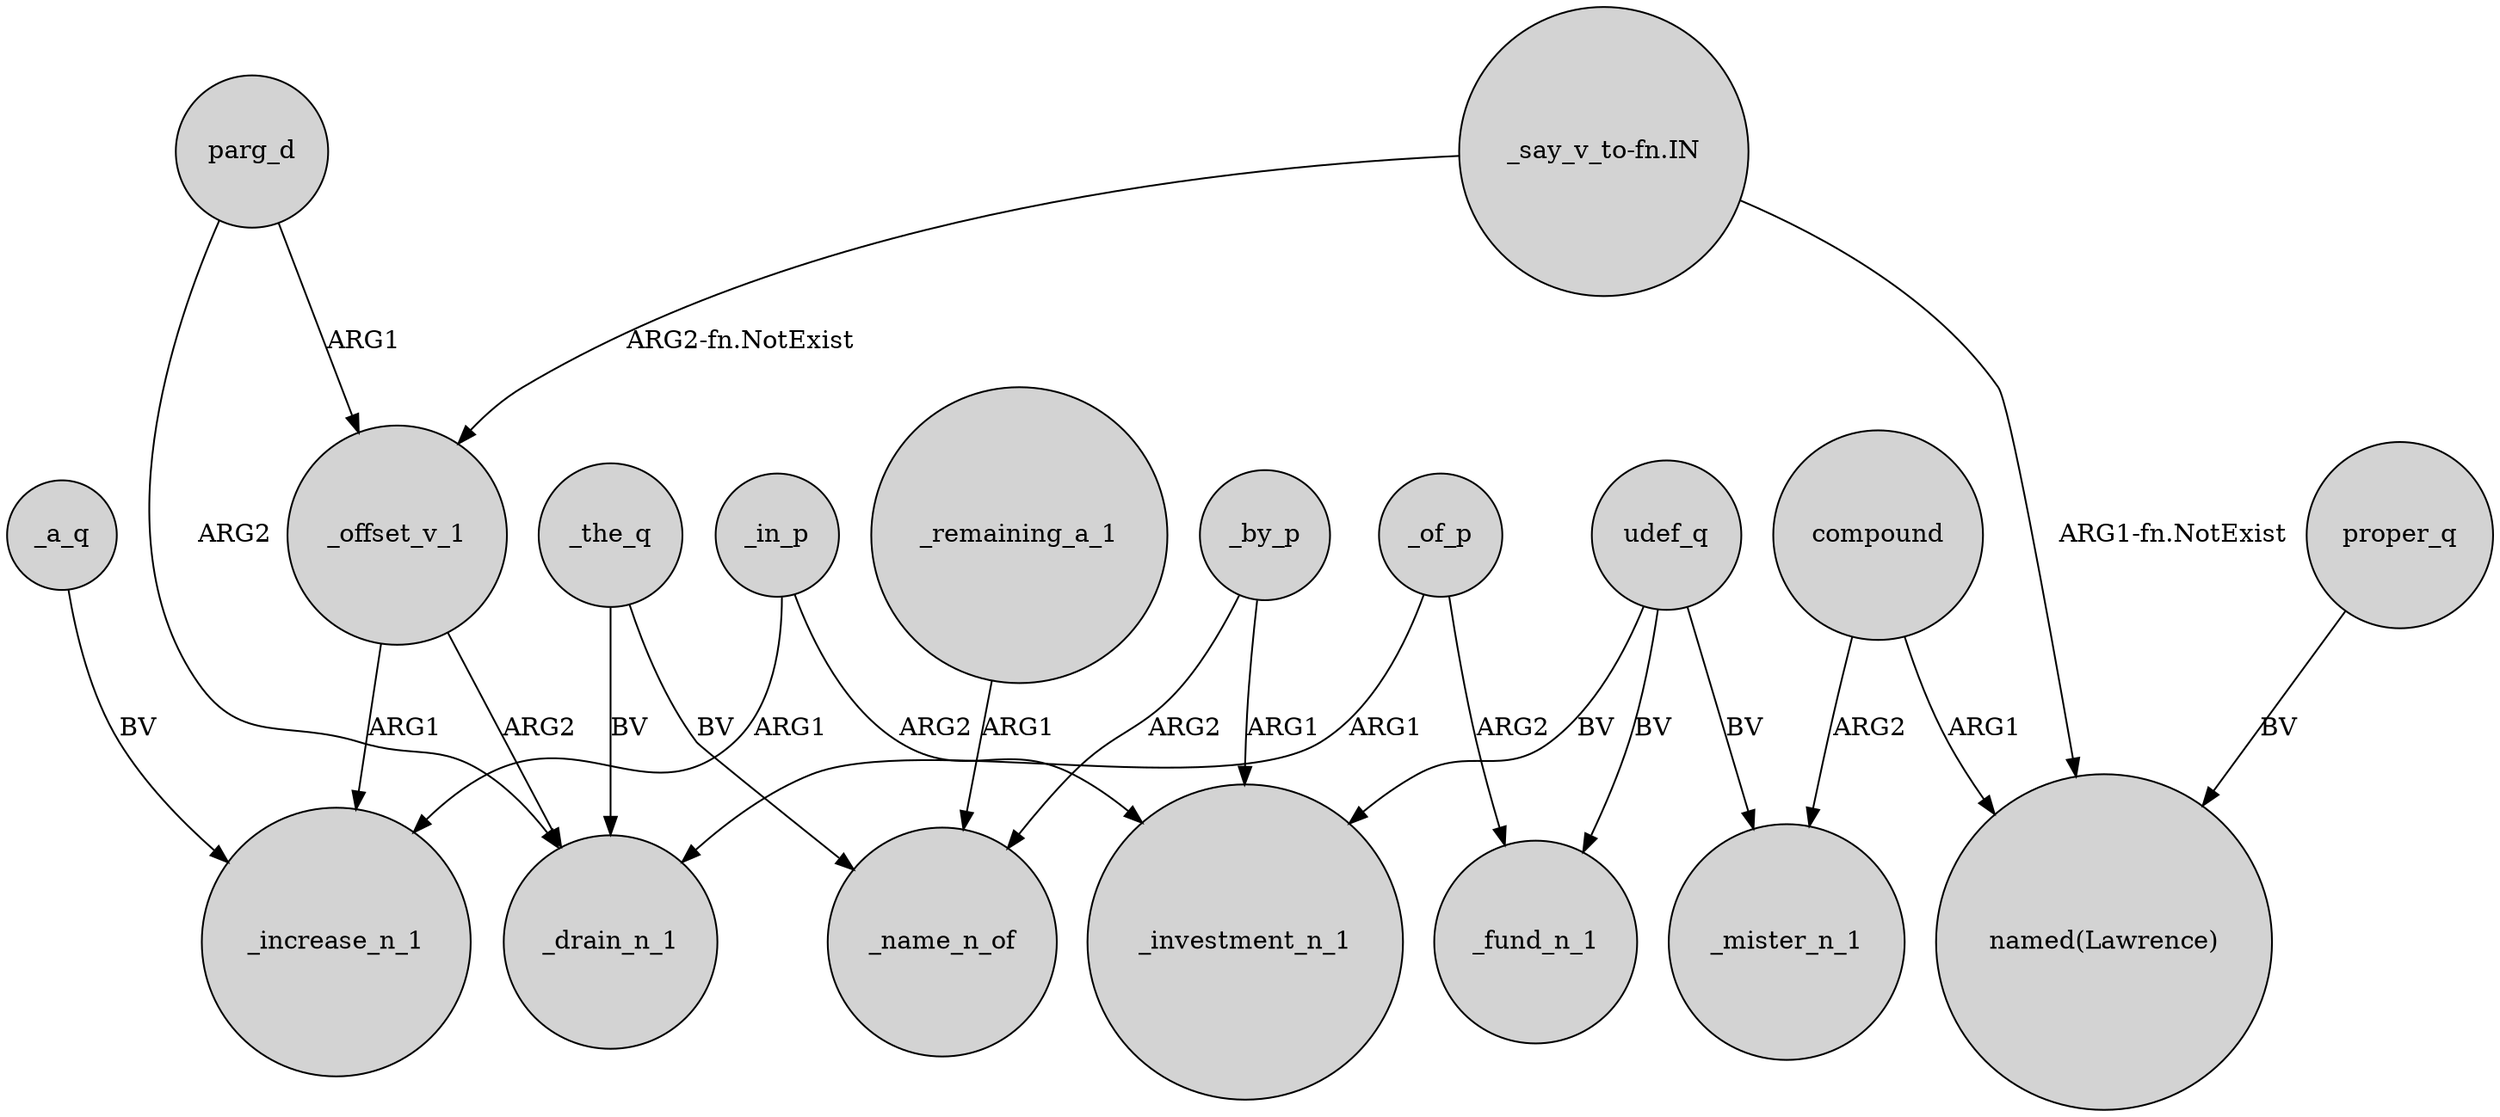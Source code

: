 digraph {
	node [shape=circle style=filled]
	_a_q -> _increase_n_1 [label=BV]
	_remaining_a_1 -> _name_n_of [label=ARG1]
	_offset_v_1 -> _increase_n_1 [label=ARG1]
	_offset_v_1 -> _drain_n_1 [label=ARG2]
	compound -> _mister_n_1 [label=ARG2]
	"_say_v_to-fn.IN" -> "named(Lawrence)" [label="ARG1-fn.NotExist"]
	udef_q -> _mister_n_1 [label=BV]
	_the_q -> _drain_n_1 [label=BV]
	parg_d -> _drain_n_1 [label=ARG2]
	compound -> "named(Lawrence)" [label=ARG1]
	_by_p -> _name_n_of [label=ARG2]
	_of_p -> _fund_n_1 [label=ARG2]
	_in_p -> _investment_n_1 [label=ARG2]
	udef_q -> _fund_n_1 [label=BV]
	"_say_v_to-fn.IN" -> _offset_v_1 [label="ARG2-fn.NotExist"]
	udef_q -> _investment_n_1 [label=BV]
	proper_q -> "named(Lawrence)" [label=BV]
	_the_q -> _name_n_of [label=BV]
	_by_p -> _investment_n_1 [label=ARG1]
	parg_d -> _offset_v_1 [label=ARG1]
	_in_p -> _increase_n_1 [label=ARG1]
	_of_p -> _drain_n_1 [label=ARG1]
}
